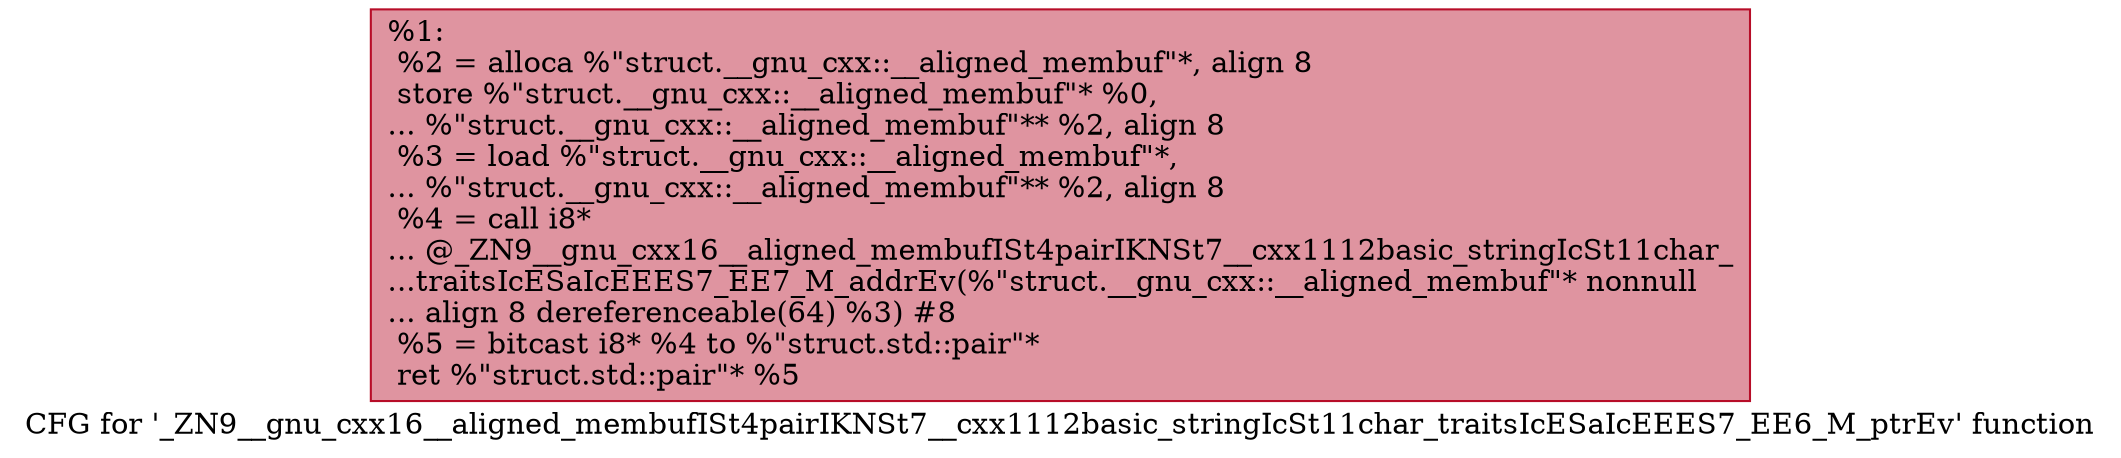 digraph "CFG for '_ZN9__gnu_cxx16__aligned_membufISt4pairIKNSt7__cxx1112basic_stringIcSt11char_traitsIcESaIcEEES7_EE6_M_ptrEv' function" {
	label="CFG for '_ZN9__gnu_cxx16__aligned_membufISt4pairIKNSt7__cxx1112basic_stringIcSt11char_traitsIcESaIcEEES7_EE6_M_ptrEv' function";

	Node0x56088b769cc0 [shape=record,color="#b70d28ff", style=filled, fillcolor="#b70d2870",label="{%1:\l  %2 = alloca %\"struct.__gnu_cxx::__aligned_membuf\"*, align 8\l  store %\"struct.__gnu_cxx::__aligned_membuf\"* %0,\l... %\"struct.__gnu_cxx::__aligned_membuf\"** %2, align 8\l  %3 = load %\"struct.__gnu_cxx::__aligned_membuf\"*,\l... %\"struct.__gnu_cxx::__aligned_membuf\"** %2, align 8\l  %4 = call i8*\l... @_ZN9__gnu_cxx16__aligned_membufISt4pairIKNSt7__cxx1112basic_stringIcSt11char_\l...traitsIcESaIcEEES7_EE7_M_addrEv(%\"struct.__gnu_cxx::__aligned_membuf\"* nonnull\l... align 8 dereferenceable(64) %3) #8\l  %5 = bitcast i8* %4 to %\"struct.std::pair\"*\l  ret %\"struct.std::pair\"* %5\l}"];
}
